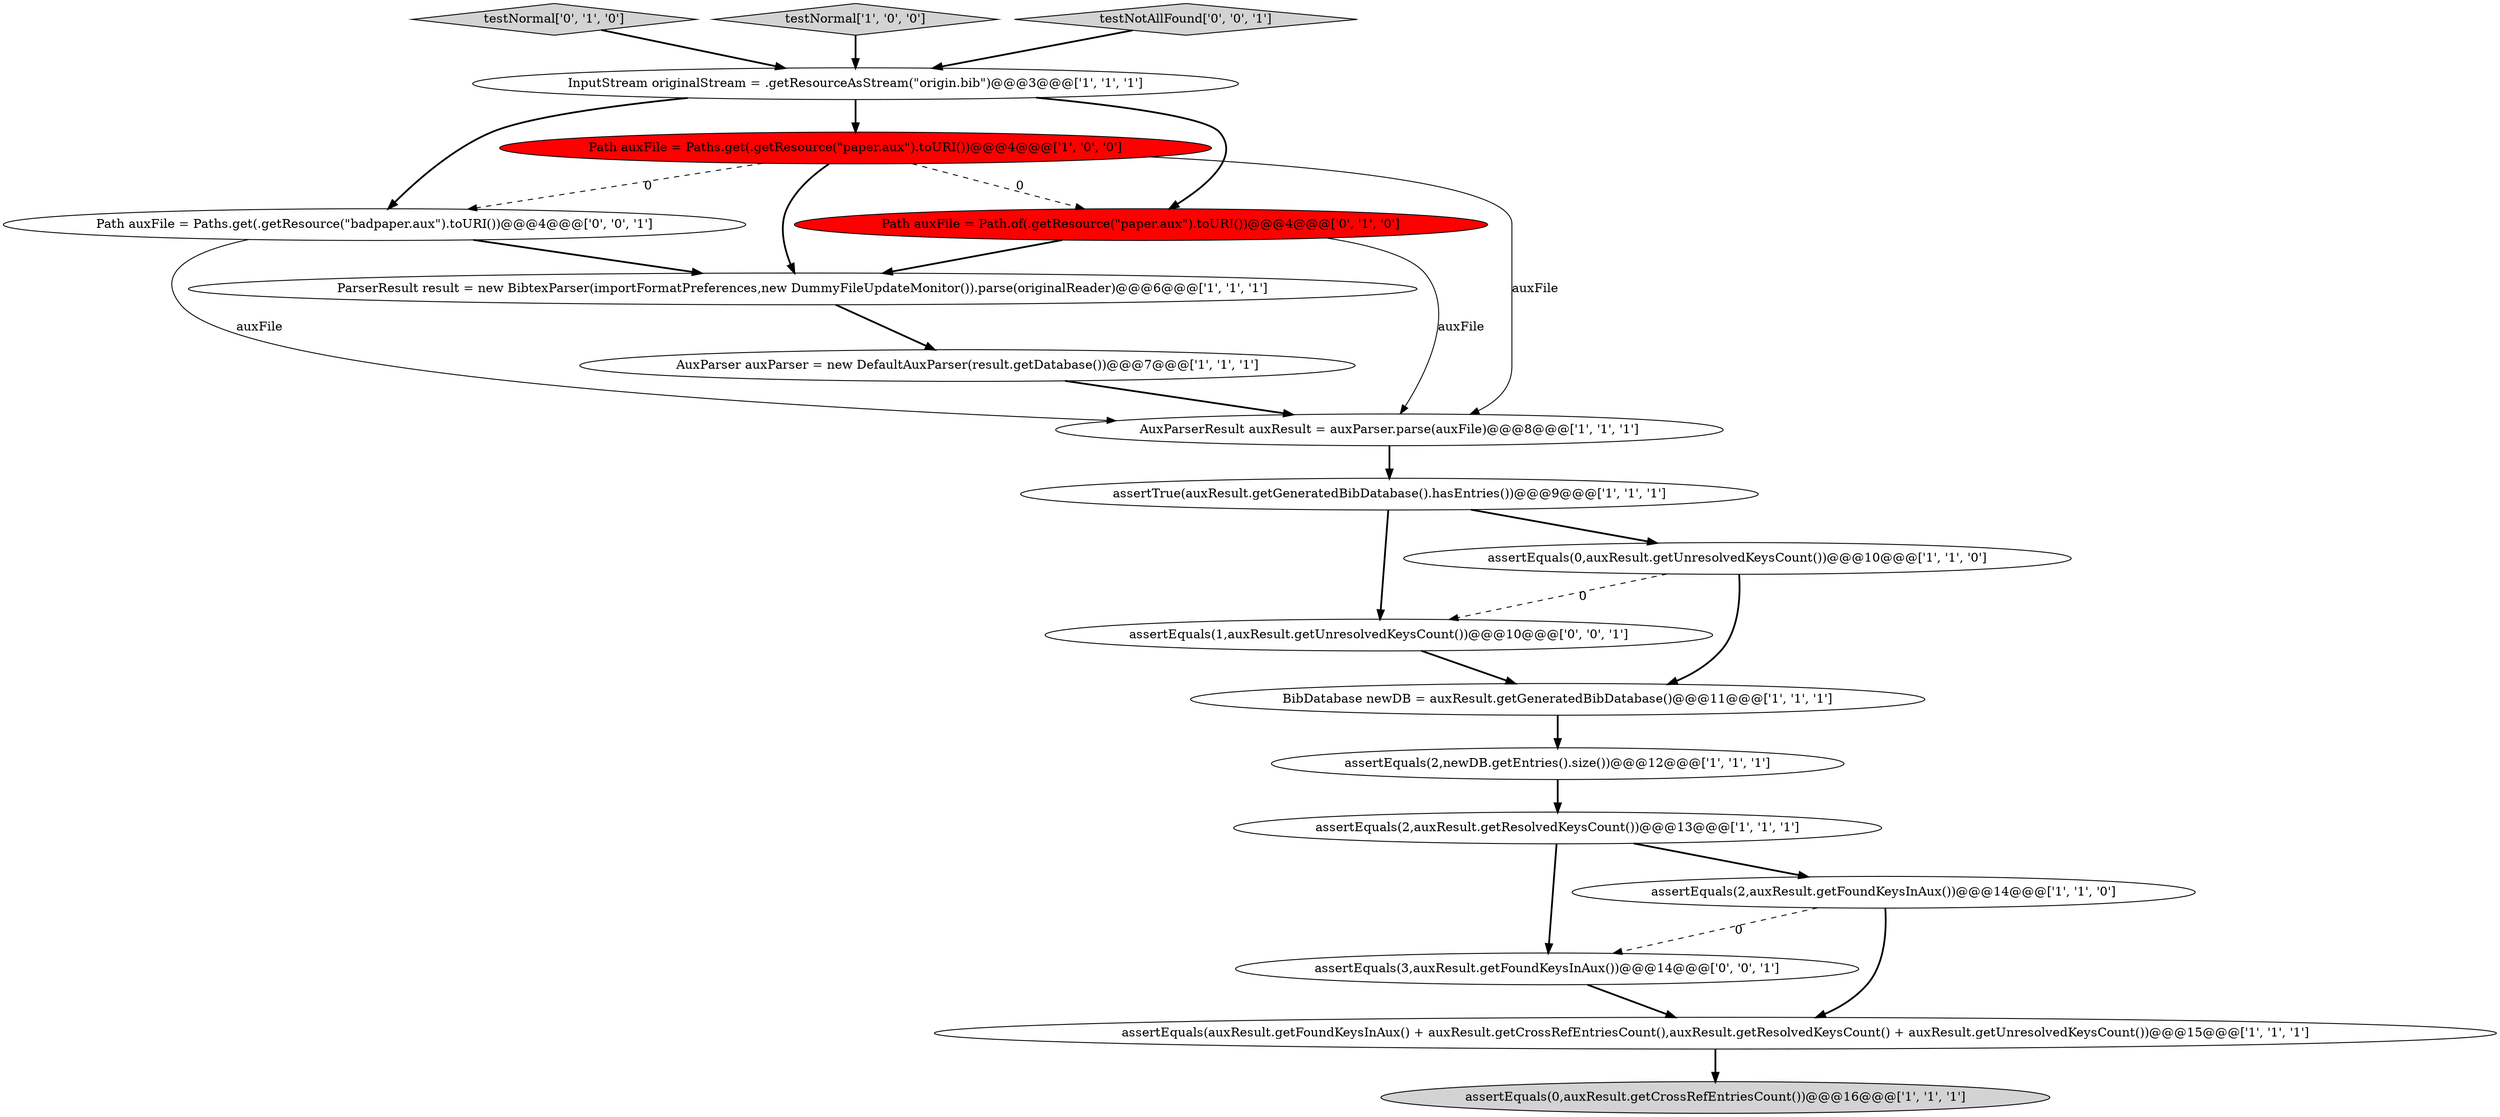 digraph {
15 [style = filled, label = "Path auxFile = Path.of(.getResource(\"paper.aux\").toURI())@@@4@@@['0', '1', '0']", fillcolor = red, shape = ellipse image = "AAA1AAABBB2BBB"];
14 [style = filled, label = "testNormal['0', '1', '0']", fillcolor = lightgray, shape = diamond image = "AAA0AAABBB2BBB"];
9 [style = filled, label = "assertTrue(auxResult.getGeneratedBibDatabase().hasEntries())@@@9@@@['1', '1', '1']", fillcolor = white, shape = ellipse image = "AAA0AAABBB1BBB"];
13 [style = filled, label = "AuxParserResult auxResult = auxParser.parse(auxFile)@@@8@@@['1', '1', '1']", fillcolor = white, shape = ellipse image = "AAA0AAABBB1BBB"];
12 [style = filled, label = "AuxParser auxParser = new DefaultAuxParser(result.getDatabase())@@@7@@@['1', '1', '1']", fillcolor = white, shape = ellipse image = "AAA0AAABBB1BBB"];
3 [style = filled, label = "assertEquals(2,auxResult.getResolvedKeysCount())@@@13@@@['1', '1', '1']", fillcolor = white, shape = ellipse image = "AAA0AAABBB1BBB"];
0 [style = filled, label = "testNormal['1', '0', '0']", fillcolor = lightgray, shape = diamond image = "AAA0AAABBB1BBB"];
18 [style = filled, label = "Path auxFile = Paths.get(.getResource(\"badpaper.aux\").toURI())@@@4@@@['0', '0', '1']", fillcolor = white, shape = ellipse image = "AAA0AAABBB3BBB"];
7 [style = filled, label = "Path auxFile = Paths.get(.getResource(\"paper.aux\").toURI())@@@4@@@['1', '0', '0']", fillcolor = red, shape = ellipse image = "AAA1AAABBB1BBB"];
5 [style = filled, label = "assertEquals(0,auxResult.getCrossRefEntriesCount())@@@16@@@['1', '1', '1']", fillcolor = lightgray, shape = ellipse image = "AAA0AAABBB1BBB"];
11 [style = filled, label = "InputStream originalStream = .getResourceAsStream(\"origin.bib\")@@@3@@@['1', '1', '1']", fillcolor = white, shape = ellipse image = "AAA0AAABBB1BBB"];
16 [style = filled, label = "assertEquals(1,auxResult.getUnresolvedKeysCount())@@@10@@@['0', '0', '1']", fillcolor = white, shape = ellipse image = "AAA0AAABBB3BBB"];
4 [style = filled, label = "assertEquals(0,auxResult.getUnresolvedKeysCount())@@@10@@@['1', '1', '0']", fillcolor = white, shape = ellipse image = "AAA0AAABBB1BBB"];
1 [style = filled, label = "assertEquals(auxResult.getFoundKeysInAux() + auxResult.getCrossRefEntriesCount(),auxResult.getResolvedKeysCount() + auxResult.getUnresolvedKeysCount())@@@15@@@['1', '1', '1']", fillcolor = white, shape = ellipse image = "AAA0AAABBB1BBB"];
17 [style = filled, label = "testNotAllFound['0', '0', '1']", fillcolor = lightgray, shape = diamond image = "AAA0AAABBB3BBB"];
6 [style = filled, label = "BibDatabase newDB = auxResult.getGeneratedBibDatabase()@@@11@@@['1', '1', '1']", fillcolor = white, shape = ellipse image = "AAA0AAABBB1BBB"];
2 [style = filled, label = "assertEquals(2,newDB.getEntries().size())@@@12@@@['1', '1', '1']", fillcolor = white, shape = ellipse image = "AAA0AAABBB1BBB"];
19 [style = filled, label = "assertEquals(3,auxResult.getFoundKeysInAux())@@@14@@@['0', '0', '1']", fillcolor = white, shape = ellipse image = "AAA0AAABBB3BBB"];
10 [style = filled, label = "assertEquals(2,auxResult.getFoundKeysInAux())@@@14@@@['1', '1', '0']", fillcolor = white, shape = ellipse image = "AAA0AAABBB1BBB"];
8 [style = filled, label = "ParserResult result = new BibtexParser(importFormatPreferences,new DummyFileUpdateMonitor()).parse(originalReader)@@@6@@@['1', '1', '1']", fillcolor = white, shape = ellipse image = "AAA0AAABBB1BBB"];
1->5 [style = bold, label=""];
4->16 [style = dashed, label="0"];
7->18 [style = dashed, label="0"];
4->6 [style = bold, label=""];
7->13 [style = solid, label="auxFile"];
10->19 [style = dashed, label="0"];
16->6 [style = bold, label=""];
9->4 [style = bold, label=""];
2->3 [style = bold, label=""];
0->11 [style = bold, label=""];
7->8 [style = bold, label=""];
18->13 [style = solid, label="auxFile"];
9->16 [style = bold, label=""];
11->18 [style = bold, label=""];
11->15 [style = bold, label=""];
6->2 [style = bold, label=""];
12->13 [style = bold, label=""];
3->10 [style = bold, label=""];
19->1 [style = bold, label=""];
3->19 [style = bold, label=""];
7->15 [style = dashed, label="0"];
18->8 [style = bold, label=""];
13->9 [style = bold, label=""];
10->1 [style = bold, label=""];
14->11 [style = bold, label=""];
15->8 [style = bold, label=""];
8->12 [style = bold, label=""];
11->7 [style = bold, label=""];
15->13 [style = solid, label="auxFile"];
17->11 [style = bold, label=""];
}
